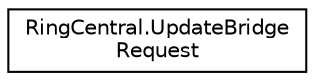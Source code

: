 digraph "Graphical Class Hierarchy"
{
 // LATEX_PDF_SIZE
  edge [fontname="Helvetica",fontsize="10",labelfontname="Helvetica",labelfontsize="10"];
  node [fontname="Helvetica",fontsize="10",shape=record];
  rankdir="LR";
  Node0 [label="RingCentral.UpdateBridge\lRequest",height=0.2,width=0.4,color="black", fillcolor="white", style="filled",URL="$classRingCentral_1_1UpdateBridgeRequest.html",tooltip=" "];
}
